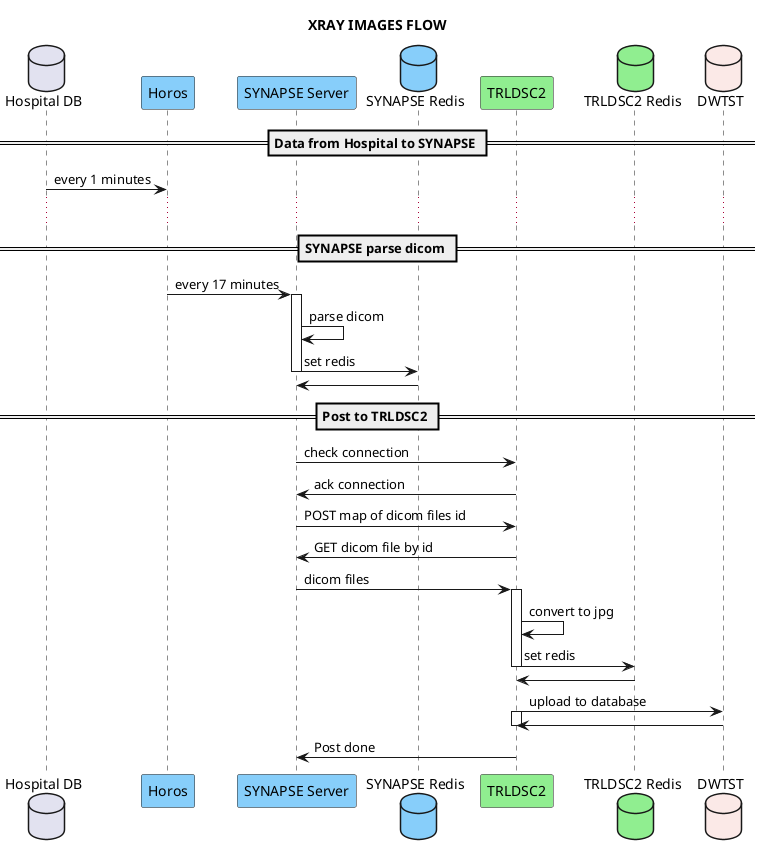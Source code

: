 @startuml sequence
title XRAY IMAGES FLOW

database "Hospital DB" as HD
participant "Horos" as Horos #LightSkyBlue
participant "SYNAPSE Server" as SS #LightSkyBlue
database "SYNAPSE Redis" as SRedis #LightSkyBlue
participant "TRLDSC2" as TR #LightGreen
database "TRLDSC2 Redis" as TRedis #LightGreen
database "DWTST" as DWTST #fbe9e7

== Data from Hospital to SYNAPSE ==

HD -> Horos : every 1 minutes
...
== SYNAPSE parse dicom ==

Horos -> SS : every 17 minutes
activate SS
SS -> SS : parse dicom

SS -> SRedis : set redis
deactivate SS

SRedis -> SS

== Post to TRLDSC2 ==
SS -> TR : check connection
TR -> SS : ack connection

SS -> TR : POST map of dicom files id
TR -> SS : GET dicom file by id
SS -> TR : dicom files

activate TR

TR -> TR : convert to jpg
TR -> TRedis : set redis
deactivate TR
TRedis -> TR

TR -> DWTST : upload to database
activate TR
DWTST -> TR
deactivate TR
TR -> SS : Post done


@enduml